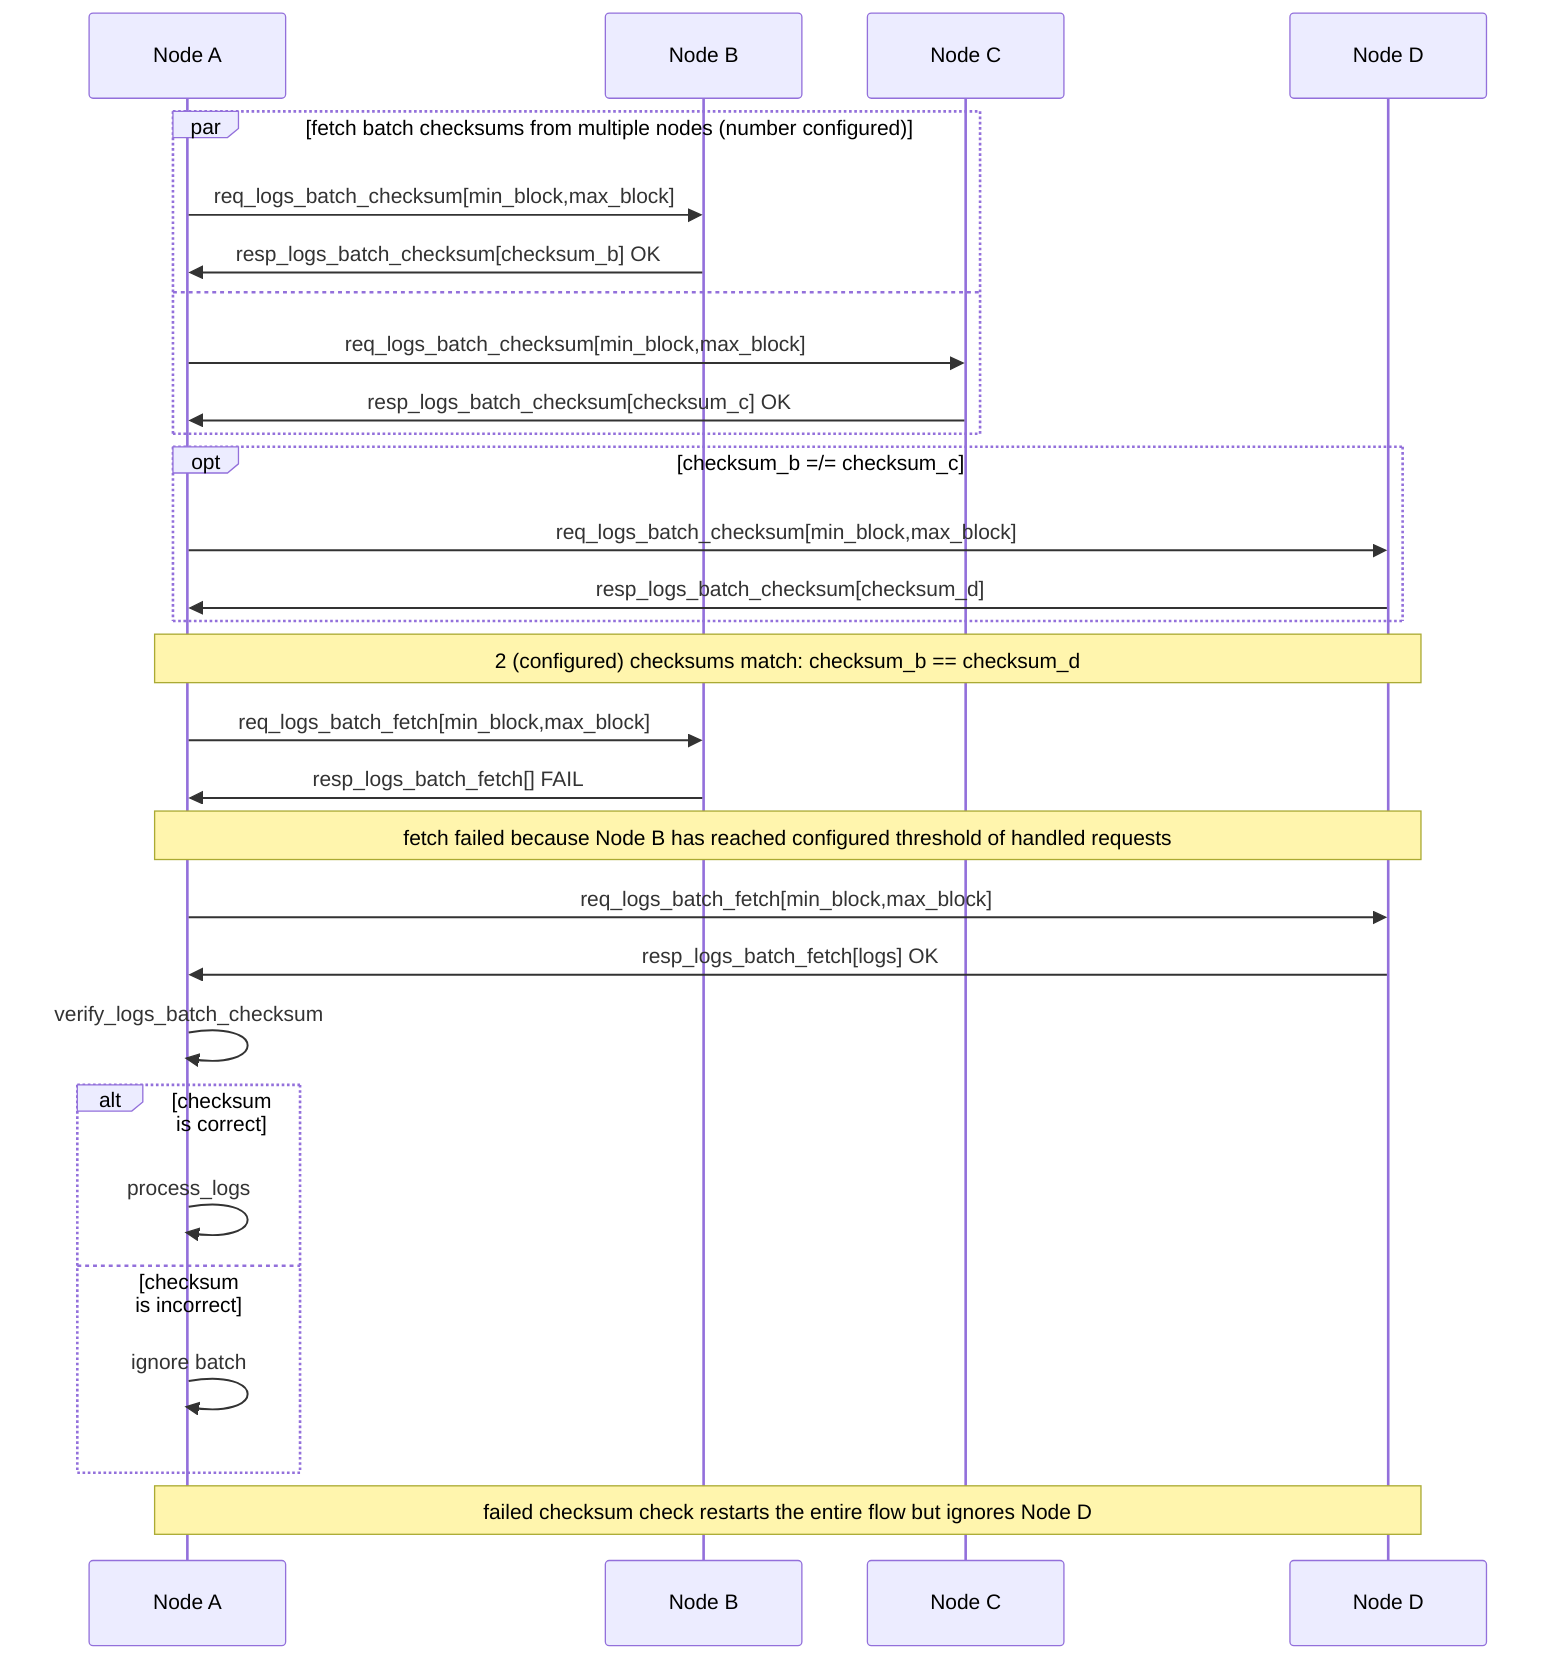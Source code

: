 sequenceDiagram
    participant node_a as Node A
    participant node_b as Node B
    participant node_c as Node C
    participant node_d as Node D

    par fetch batch checksums from multiple nodes (number configured)
        node_a->>node_b: req_logs_batch_checksum[min_block,max_block]
        node_b->>node_a: resp_logs_batch_checksum[checksum_b] OK
    and
        node_a->>node_c: req_logs_batch_checksum[min_block,max_block]
        node_c->>node_a: resp_logs_batch_checksum[checksum_c] OK
    end
    opt checksum_b =/= checksum_c
        node_a->>node_d: req_logs_batch_checksum[min_block,max_block]
        node_d->>node_a: resp_logs_batch_checksum[checksum_d]
    end

    note over node_a,node_d: 2 (configured) checksums match: checksum_b == checksum_d

    node_a->>node_b: req_logs_batch_fetch[min_block,max_block]
    node_b->>node_a: resp_logs_batch_fetch[] FAIL

    note over node_a,node_d: fetch failed because Node B has reached configured threshold of handled requests

    node_a->>node_d: req_logs_batch_fetch[min_block,max_block]
    node_d->>node_a: resp_logs_batch_fetch[logs] OK
    node_a->>node_a: verify_logs_batch_checksum

    alt checksum is correct
        node_a->>node_a: process_logs
    else checksum is incorrect
        node_a->>node_a: ignore batch
    end

    note over node_a,node_d: failed checksum check restarts the entire flow but ignores Node D